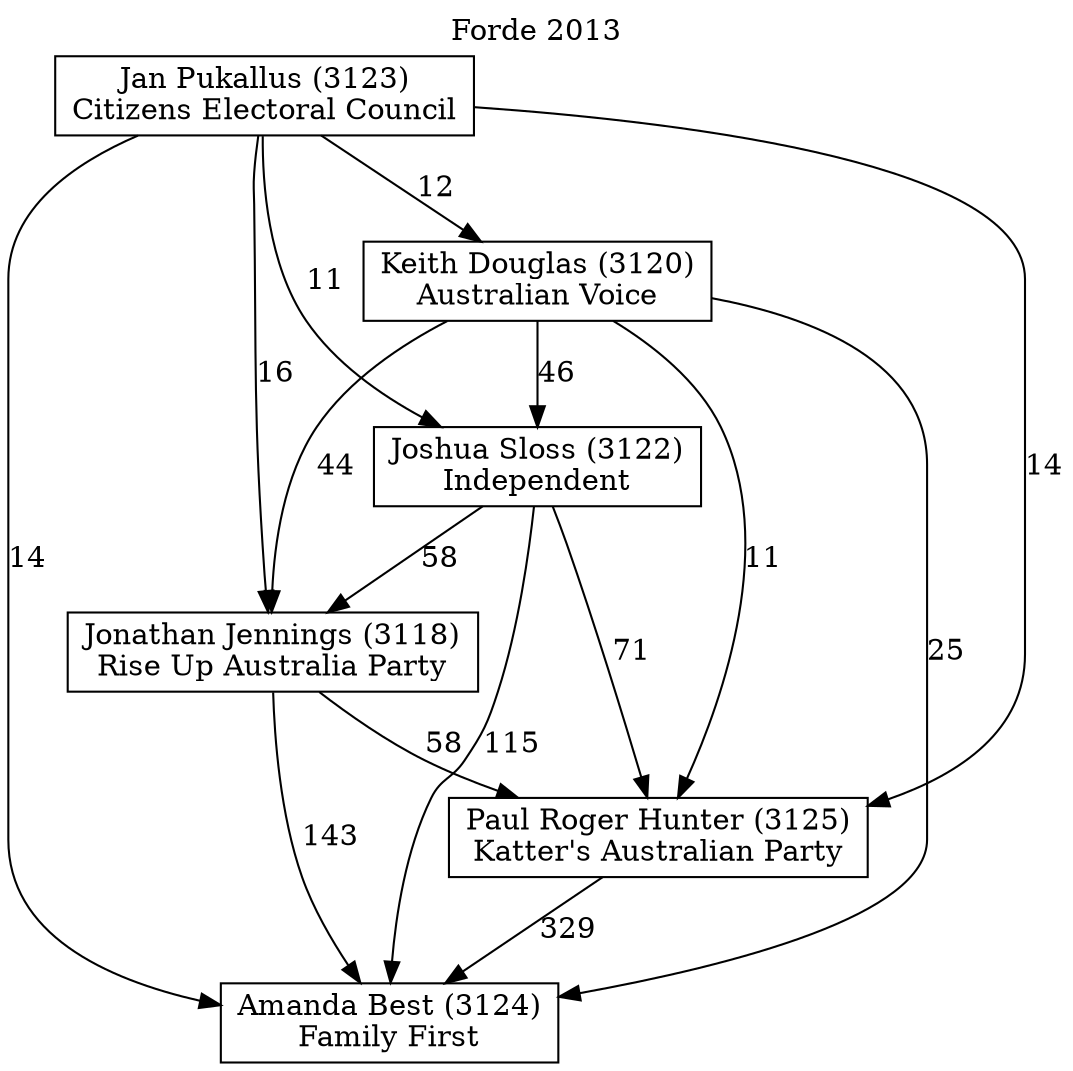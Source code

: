 // House preference flow
digraph "Amanda Best (3124)_Forde_2013" {
	graph [label="Forde 2013" labelloc=t mclimit=10]
	node [shape=box]
	"Amanda Best (3124)" [label="Amanda Best (3124)
Family First"]
	"Paul Roger Hunter (3125)" [label="Paul Roger Hunter (3125)
Katter's Australian Party"]
	"Jonathan Jennings (3118)" [label="Jonathan Jennings (3118)
Rise Up Australia Party"]
	"Joshua Sloss (3122)" [label="Joshua Sloss (3122)
Independent"]
	"Keith Douglas (3120)" [label="Keith Douglas (3120)
Australian Voice"]
	"Jan Pukallus (3123)" [label="Jan Pukallus (3123)
Citizens Electoral Council"]
	"Paul Roger Hunter (3125)" -> "Amanda Best (3124)" [label=329]
	"Jonathan Jennings (3118)" -> "Paul Roger Hunter (3125)" [label=58]
	"Joshua Sloss (3122)" -> "Jonathan Jennings (3118)" [label=58]
	"Keith Douglas (3120)" -> "Joshua Sloss (3122)" [label=46]
	"Jan Pukallus (3123)" -> "Keith Douglas (3120)" [label=12]
	"Jonathan Jennings (3118)" -> "Amanda Best (3124)" [label=143]
	"Joshua Sloss (3122)" -> "Amanda Best (3124)" [label=115]
	"Keith Douglas (3120)" -> "Amanda Best (3124)" [label=25]
	"Jan Pukallus (3123)" -> "Amanda Best (3124)" [label=14]
	"Jan Pukallus (3123)" -> "Joshua Sloss (3122)" [label=11]
	"Keith Douglas (3120)" -> "Jonathan Jennings (3118)" [label=44]
	"Jan Pukallus (3123)" -> "Jonathan Jennings (3118)" [label=16]
	"Joshua Sloss (3122)" -> "Paul Roger Hunter (3125)" [label=71]
	"Keith Douglas (3120)" -> "Paul Roger Hunter (3125)" [label=11]
	"Jan Pukallus (3123)" -> "Paul Roger Hunter (3125)" [label=14]
}
